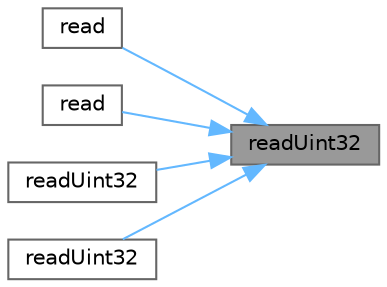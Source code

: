 digraph "readUint32"
{
 // LATEX_PDF_SIZE
  bgcolor="transparent";
  edge [fontname=Helvetica,fontsize=10,labelfontname=Helvetica,labelfontsize=10];
  node [fontname=Helvetica,fontsize=10,shape=box,height=0.2,width=0.4];
  rankdir="RL";
  Node1 [id="Node000001",label="readUint32",height=0.2,width=0.4,color="gray40", fillcolor="grey60", style="filled", fontcolor="black",tooltip=" "];
  Node1 -> Node2 [id="edge1_Node000001_Node000002",dir="back",color="steelblue1",style="solid",tooltip=" "];
  Node2 [id="Node000002",label="read",height=0.2,width=0.4,color="grey40", fillcolor="white", style="filled",URL="$namespaceFoam.html#a0fdfb98c304503bdf440476f20872cc4",tooltip=" "];
  Node1 -> Node3 [id="edge2_Node000001_Node000003",dir="back",color="steelblue1",style="solid",tooltip=" "];
  Node3 [id="Node000003",label="read",height=0.2,width=0.4,color="grey40", fillcolor="white", style="filled",URL="$namespaceFoam.html#ac8a6b1ffc91c3d78d24463d3a79d4e8c",tooltip=" "];
  Node1 -> Node4 [id="edge3_Node000001_Node000004",dir="back",color="steelblue1",style="solid",tooltip=" "];
  Node4 [id="Node000004",label="readUint32",height=0.2,width=0.4,color="grey40", fillcolor="white", style="filled",URL="$namespaceFoam.html#a73c2950661db0f5bf3777f81980d26d5",tooltip=" "];
  Node1 -> Node5 [id="edge4_Node000001_Node000005",dir="back",color="steelblue1",style="solid",tooltip=" "];
  Node5 [id="Node000005",label="readUint32",height=0.2,width=0.4,color="grey40", fillcolor="white", style="filled",URL="$namespaceFoam.html#a867075acc09c15e046deef4403547e23",tooltip=" "];
}
